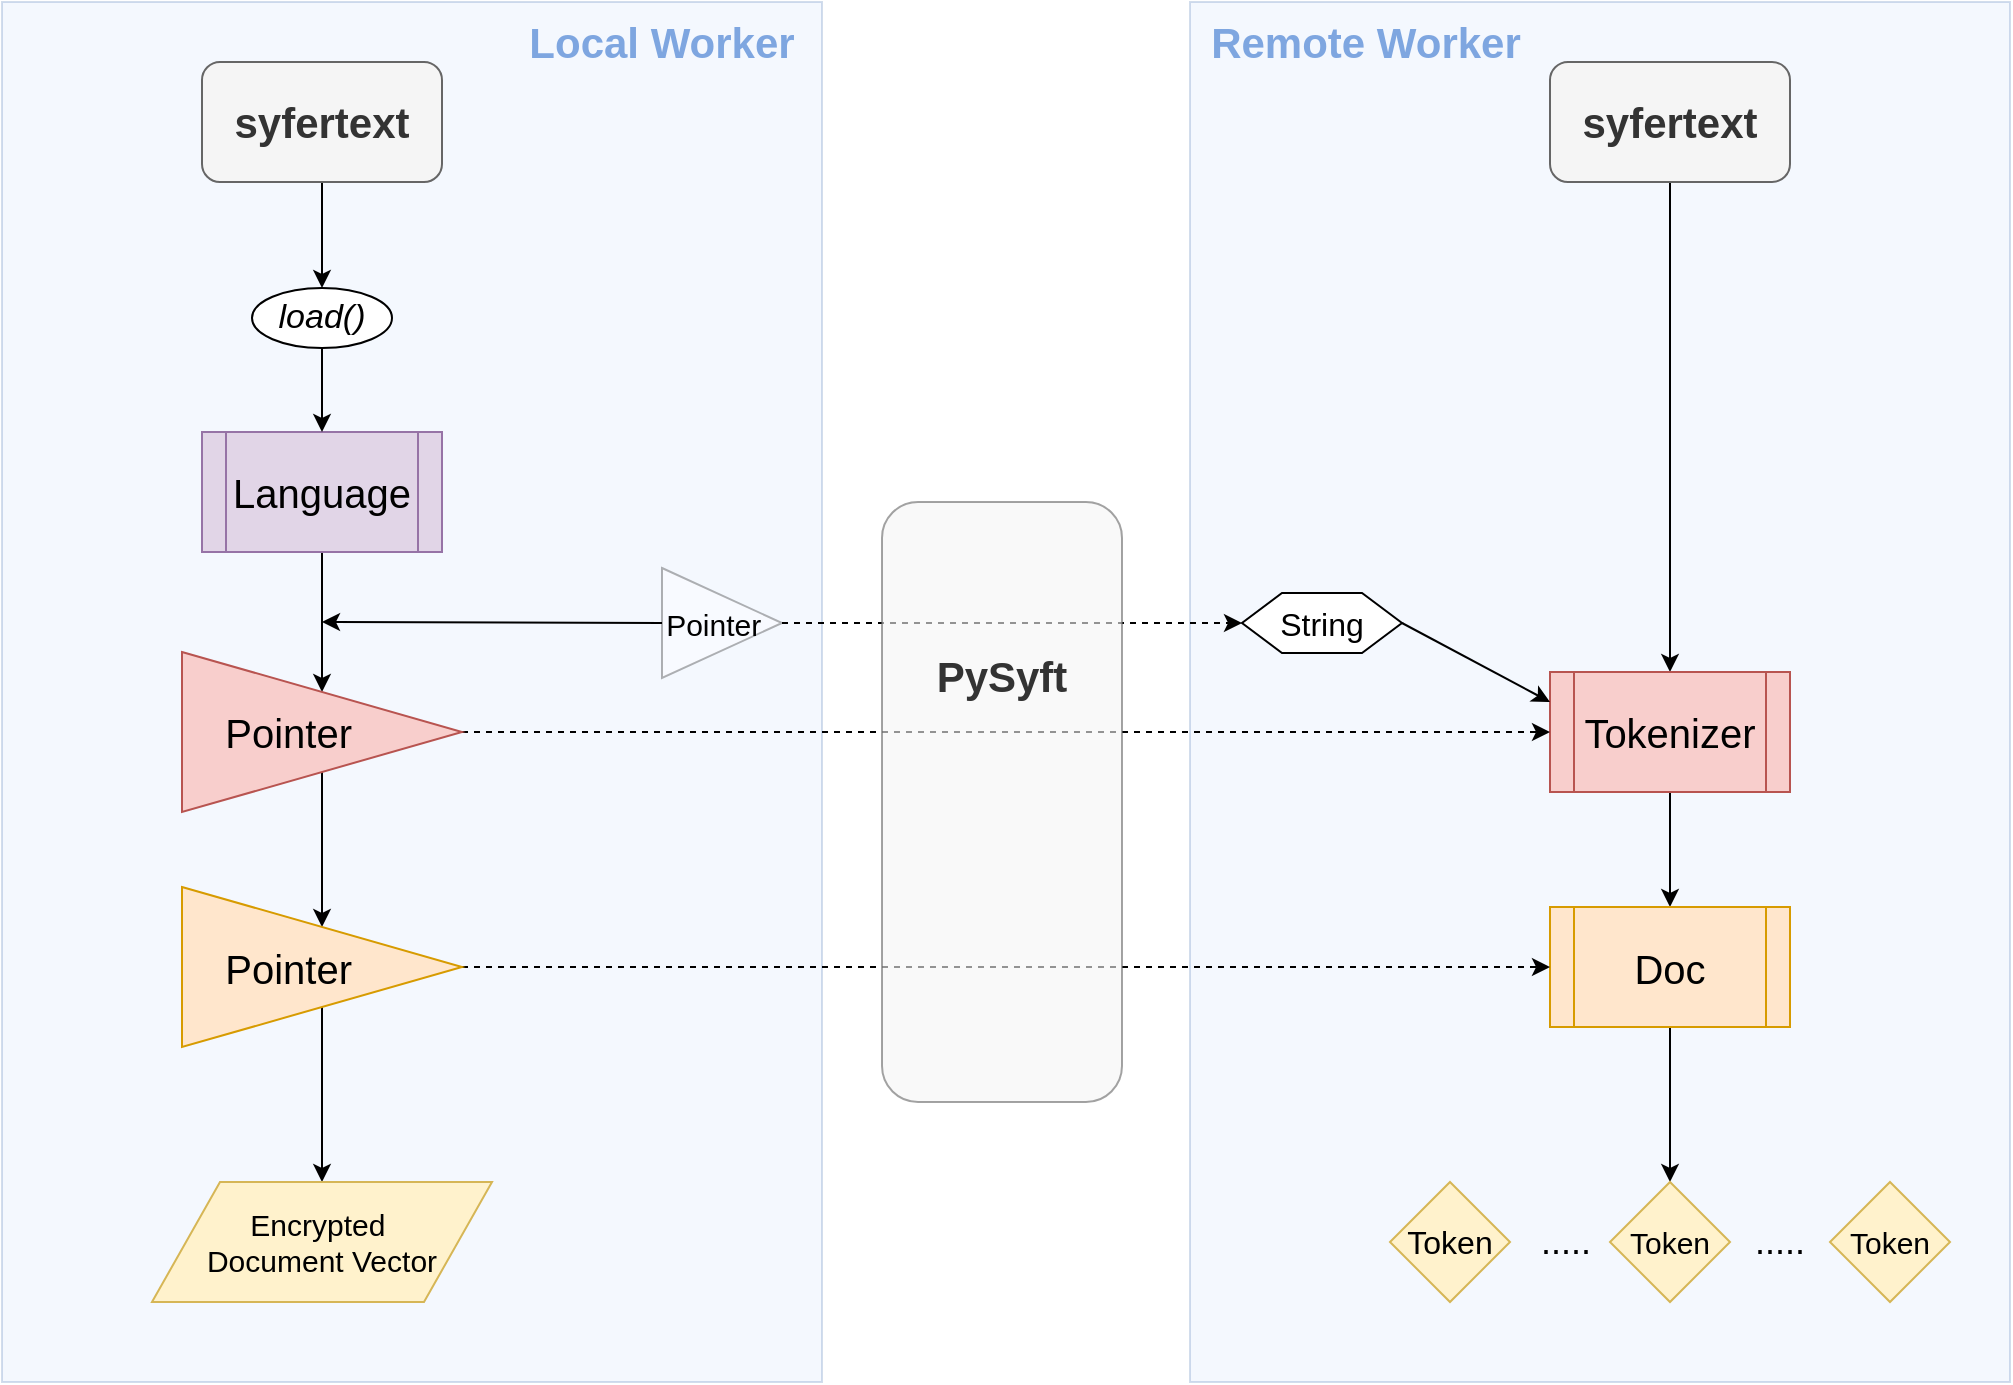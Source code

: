 <mxfile version="12.6.2" type="device"><diagram id="I4UGLH3Y9fjI7Jb8MFnZ" name="Page-1"><mxGraphModel dx="1404" dy="753" grid="1" gridSize="10" guides="1" tooltips="1" connect="1" arrows="1" fold="1" page="1" pageScale="1" pageWidth="850" pageHeight="1100" math="0" shadow="0"><root><mxCell id="0"/><mxCell id="1" parent="0"/><mxCell id="G3fQJcWq_AhpTQ81fzsq-23" value="" style="rounded=0;whiteSpace=wrap;html=1;fillColor=#dae8fc;strokeColor=#6c8ebf;opacity=30;" parent="1" vertex="1"><mxGeometry x="410" y="30" width="410" height="690" as="geometry"/></mxCell><mxCell id="G3fQJcWq_AhpTQ81fzsq-12" style="edgeStyle=orthogonalEdgeStyle;rounded=0;orthogonalLoop=1;jettySize=auto;html=1;exitX=0.5;exitY=1;exitDx=0;exitDy=0;entryX=0.5;entryY=0;entryDx=0;entryDy=0;" parent="1" source="G3fQJcWq_AhpTQ81fzsq-1" target="G3fQJcWq_AhpTQ81fzsq-4" edge="1"><mxGeometry relative="1" as="geometry"/></mxCell><mxCell id="G3fQJcWq_AhpTQ81fzsq-1" value="&lt;font style=&quot;font-size: 21px&quot;&gt;&lt;b&gt;syfertext&lt;/b&gt;&lt;/font&gt;" style="rounded=1;whiteSpace=wrap;html=1;fillColor=#f5f5f5;strokeColor=#666666;fontColor=#333333;" parent="1" vertex="1"><mxGeometry x="510" y="60" width="120" height="60" as="geometry"/></mxCell><mxCell id="G3fQJcWq_AhpTQ81fzsq-60" style="edgeStyle=none;rounded=0;orthogonalLoop=1;jettySize=auto;html=1;exitX=0.5;exitY=1;exitDx=0;exitDy=0;" parent="1" source="G3fQJcWq_AhpTQ81fzsq-3" target="G3fQJcWq_AhpTQ81fzsq-52" edge="1"><mxGeometry relative="1" as="geometry"/></mxCell><mxCell id="G3fQJcWq_AhpTQ81fzsq-3" value="&lt;span style=&quot;font-size: 20px&quot;&gt;Language&lt;/span&gt;" style="shape=process;whiteSpace=wrap;html=1;backgroundOutline=1;fillColor=#e1d5e7;strokeColor=#9673a6;" parent="1" vertex="1"><mxGeometry x="510" y="245" width="120" height="60" as="geometry"/></mxCell><mxCell id="G3fQJcWq_AhpTQ81fzsq-13" style="edgeStyle=orthogonalEdgeStyle;rounded=0;orthogonalLoop=1;jettySize=auto;html=1;exitX=0.5;exitY=1;exitDx=0;exitDy=0;entryX=0.5;entryY=0;entryDx=0;entryDy=0;" parent="1" source="G3fQJcWq_AhpTQ81fzsq-4" target="G3fQJcWq_AhpTQ81fzsq-3" edge="1"><mxGeometry relative="1" as="geometry"/></mxCell><mxCell id="G3fQJcWq_AhpTQ81fzsq-4" value="&lt;font style=&quot;font-size: 17px&quot;&gt;&lt;i&gt;load()&lt;/i&gt;&lt;/font&gt;" style="ellipse;whiteSpace=wrap;html=1;" parent="1" vertex="1"><mxGeometry x="535" y="173" width="70" height="30" as="geometry"/></mxCell><mxCell id="G3fQJcWq_AhpTQ81fzsq-24" value="&lt;font style=&quot;font-size: 21px&quot; color=&quot;#7ea6e0&quot;&gt;&lt;b&gt;Local Worker&lt;/b&gt;&lt;/font&gt;" style="text;html=1;strokeColor=none;fillColor=none;align=center;verticalAlign=middle;whiteSpace=wrap;rounded=0;opacity=30;" parent="1" vertex="1"><mxGeometry x="670" y="40" width="140" height="20" as="geometry"/></mxCell><mxCell id="G3fQJcWq_AhpTQ81fzsq-27" value="" style="rounded=0;whiteSpace=wrap;html=1;fillColor=#dae8fc;strokeColor=#6c8ebf;opacity=30;" parent="1" vertex="1"><mxGeometry x="1004" y="30" width="410" height="690" as="geometry"/></mxCell><mxCell id="G3fQJcWq_AhpTQ81fzsq-66" style="edgeStyle=none;rounded=0;orthogonalLoop=1;jettySize=auto;html=1;exitX=0.5;exitY=1;exitDx=0;exitDy=0;entryX=0.5;entryY=0;entryDx=0;entryDy=0;" parent="1" source="G3fQJcWq_AhpTQ81fzsq-29" target="G3fQJcWq_AhpTQ81fzsq-35" edge="1"><mxGeometry relative="1" as="geometry"/></mxCell><mxCell id="G3fQJcWq_AhpTQ81fzsq-29" value="&lt;font style=&quot;font-size: 21px&quot;&gt;&lt;b&gt;syfertext&lt;/b&gt;&lt;/font&gt;" style="rounded=1;whiteSpace=wrap;html=1;fillColor=#f5f5f5;strokeColor=#666666;fontColor=#333333;" parent="1" vertex="1"><mxGeometry x="1184" y="60" width="120" height="60" as="geometry"/></mxCell><mxCell id="G3fQJcWq_AhpTQ81fzsq-34" style="edgeStyle=orthogonalEdgeStyle;rounded=0;orthogonalLoop=1;jettySize=auto;html=1;exitX=0.5;exitY=1;exitDx=0;exitDy=0;entryX=0.5;entryY=0;entryDx=0;entryDy=0;" parent="1" source="G3fQJcWq_AhpTQ81fzsq-35" target="G3fQJcWq_AhpTQ81fzsq-37" edge="1"><mxGeometry relative="1" as="geometry"/></mxCell><mxCell id="G3fQJcWq_AhpTQ81fzsq-35" value="&lt;font style=&quot;font-size: 20px&quot;&gt;Tokenizer&lt;/font&gt;" style="shape=process;whiteSpace=wrap;html=1;backgroundOutline=1;fillColor=#f8cecc;strokeColor=#b85450;" parent="1" vertex="1"><mxGeometry x="1184" y="365" width="120" height="60" as="geometry"/></mxCell><mxCell id="G3fQJcWq_AhpTQ81fzsq-36" style="edgeStyle=orthogonalEdgeStyle;rounded=0;orthogonalLoop=1;jettySize=auto;html=1;exitX=0.5;exitY=1;exitDx=0;exitDy=0;entryX=0.5;entryY=0;entryDx=0;entryDy=0;" parent="1" source="G3fQJcWq_AhpTQ81fzsq-37" target="G3fQJcWq_AhpTQ81fzsq-39" edge="1"><mxGeometry relative="1" as="geometry"/></mxCell><mxCell id="G3fQJcWq_AhpTQ81fzsq-37" value="&lt;font style=&quot;font-size: 20px&quot;&gt;Doc&lt;/font&gt;" style="shape=process;whiteSpace=wrap;html=1;backgroundOutline=1;fillColor=#ffe6cc;strokeColor=#d79b00;" parent="1" vertex="1"><mxGeometry x="1184" y="482.5" width="120" height="60" as="geometry"/></mxCell><mxCell id="G3fQJcWq_AhpTQ81fzsq-38" value="&lt;font style=&quot;font-size: 16px&quot;&gt;Token&lt;/font&gt;" style="rhombus;whiteSpace=wrap;html=1;fillColor=#fff2cc;strokeColor=#d6b656;" parent="1" vertex="1"><mxGeometry x="1104" y="620" width="60" height="60" as="geometry"/></mxCell><mxCell id="G3fQJcWq_AhpTQ81fzsq-39" value="&lt;font style=&quot;font-size: 15px&quot;&gt;Token&lt;/font&gt;" style="rhombus;whiteSpace=wrap;html=1;fillColor=#fff2cc;strokeColor=#d6b656;" parent="1" vertex="1"><mxGeometry x="1214" y="620" width="60" height="60" as="geometry"/></mxCell><mxCell id="G3fQJcWq_AhpTQ81fzsq-40" value="&lt;font style=&quot;font-size: 15px&quot;&gt;Token&lt;/font&gt;" style="rhombus;whiteSpace=wrap;html=1;fillColor=#fff2cc;strokeColor=#d6b656;" parent="1" vertex="1"><mxGeometry x="1324" y="620" width="60" height="60" as="geometry"/></mxCell><mxCell id="G3fQJcWq_AhpTQ81fzsq-58" style="edgeStyle=none;rounded=0;orthogonalLoop=1;jettySize=auto;html=1;exitX=1;exitY=0.5;exitDx=0;exitDy=0;entryX=0;entryY=0.25;entryDx=0;entryDy=0;" parent="1" source="G3fQJcWq_AhpTQ81fzsq-42" target="G3fQJcWq_AhpTQ81fzsq-35" edge="1"><mxGeometry relative="1" as="geometry"/></mxCell><mxCell id="G3fQJcWq_AhpTQ81fzsq-42" value="&lt;font style=&quot;font-size: 16px&quot;&gt;String&lt;/font&gt;" style="shape=hexagon;perimeter=hexagonPerimeter2;whiteSpace=wrap;html=1;" parent="1" vertex="1"><mxGeometry x="1030" y="325.5" width="80" height="30" as="geometry"/></mxCell><mxCell id="G3fQJcWq_AhpTQ81fzsq-43" value="&lt;font style=&quot;font-size: 18px&quot;&gt;.....&lt;/font&gt;" style="text;html=1;strokeColor=none;fillColor=none;align=center;verticalAlign=middle;whiteSpace=wrap;rounded=0;" parent="1" vertex="1"><mxGeometry x="1279" y="640" width="40" height="20" as="geometry"/></mxCell><mxCell id="G3fQJcWq_AhpTQ81fzsq-44" value="&lt;font style=&quot;font-size: 18px&quot;&gt;.....&lt;/font&gt;" style="text;html=1;strokeColor=none;fillColor=none;align=center;verticalAlign=middle;whiteSpace=wrap;rounded=0;" parent="1" vertex="1"><mxGeometry x="1171.5" y="640" width="40" height="20" as="geometry"/></mxCell><mxCell id="G3fQJcWq_AhpTQ81fzsq-45" value="&lt;font style=&quot;font-size: 21px&quot; color=&quot;#7ea6e0&quot;&gt;&lt;b&gt;Remote Worker&lt;/b&gt;&lt;/font&gt;" style="text;html=1;strokeColor=none;fillColor=none;align=center;verticalAlign=middle;whiteSpace=wrap;rounded=0;opacity=30;" parent="1" vertex="1"><mxGeometry x="1011.5" y="40" width="160" height="20" as="geometry"/></mxCell><mxCell id="G3fQJcWq_AhpTQ81fzsq-49" style="edgeStyle=orthogonalEdgeStyle;rounded=0;orthogonalLoop=1;jettySize=auto;html=1;exitX=1;exitY=0.5;exitDx=0;exitDy=0;entryX=0;entryY=0.5;entryDx=0;entryDy=0;dashed=1;" parent="1" source="G3fQJcWq_AhpTQ81fzsq-48" target="G3fQJcWq_AhpTQ81fzsq-42" edge="1"><mxGeometry relative="1" as="geometry"/></mxCell><mxCell id="G3fQJcWq_AhpTQ81fzsq-61" style="edgeStyle=none;rounded=0;orthogonalLoop=1;jettySize=auto;html=1;exitX=0;exitY=0.5;exitDx=0;exitDy=0;" parent="1" source="G3fQJcWq_AhpTQ81fzsq-48" edge="1"><mxGeometry relative="1" as="geometry"><mxPoint x="570" y="340" as="targetPoint"/></mxGeometry></mxCell><mxCell id="G3fQJcWq_AhpTQ81fzsq-48" value="&lt;font style=&quot;font-size: 15px&quot;&gt;Pointer&amp;nbsp;&amp;nbsp;&lt;/font&gt;" style="triangle;whiteSpace=wrap;html=1;opacity=30;" parent="1" vertex="1"><mxGeometry x="740" y="313" width="60" height="55" as="geometry"/></mxCell><mxCell id="G3fQJcWq_AhpTQ81fzsq-57" style="edgeStyle=none;rounded=0;orthogonalLoop=1;jettySize=auto;html=1;exitX=1;exitY=0.5;exitDx=0;exitDy=0;entryX=0;entryY=0.5;entryDx=0;entryDy=0;dashed=1;" parent="1" source="G3fQJcWq_AhpTQ81fzsq-52" target="G3fQJcWq_AhpTQ81fzsq-35" edge="1"><mxGeometry relative="1" as="geometry"/></mxCell><mxCell id="G3fQJcWq_AhpTQ81fzsq-63" style="edgeStyle=none;rounded=0;orthogonalLoop=1;jettySize=auto;html=1;exitX=0.5;exitY=1;exitDx=0;exitDy=0;entryX=0.5;entryY=0;entryDx=0;entryDy=0;" parent="1" source="G3fQJcWq_AhpTQ81fzsq-52" target="G3fQJcWq_AhpTQ81fzsq-62" edge="1"><mxGeometry relative="1" as="geometry"/></mxCell><mxCell id="G3fQJcWq_AhpTQ81fzsq-52" value="&lt;font style=&quot;font-size: 20px&quot;&gt;Pointer&amp;nbsp; &amp;nbsp; &amp;nbsp;&amp;nbsp;&lt;/font&gt;" style="triangle;whiteSpace=wrap;html=1;fillColor=#f8cecc;strokeColor=#b85450;" parent="1" vertex="1"><mxGeometry x="500" y="355" width="140" height="80" as="geometry"/></mxCell><mxCell id="G3fQJcWq_AhpTQ81fzsq-64" style="edgeStyle=none;rounded=0;orthogonalLoop=1;jettySize=auto;html=1;exitX=1;exitY=0.5;exitDx=0;exitDy=0;entryX=0;entryY=0.5;entryDx=0;entryDy=0;dashed=1;" parent="1" source="G3fQJcWq_AhpTQ81fzsq-62" target="G3fQJcWq_AhpTQ81fzsq-37" edge="1"><mxGeometry relative="1" as="geometry"/></mxCell><mxCell id="G3fQJcWq_AhpTQ81fzsq-68" style="edgeStyle=none;rounded=0;orthogonalLoop=1;jettySize=auto;html=1;exitX=0.5;exitY=1;exitDx=0;exitDy=0;" parent="1" source="G3fQJcWq_AhpTQ81fzsq-62" target="G3fQJcWq_AhpTQ81fzsq-67" edge="1"><mxGeometry relative="1" as="geometry"/></mxCell><mxCell id="G3fQJcWq_AhpTQ81fzsq-62" value="&lt;font style=&quot;font-size: 20px&quot;&gt;Pointer&amp;nbsp; &amp;nbsp; &amp;nbsp;&amp;nbsp;&lt;/font&gt;" style="triangle;whiteSpace=wrap;html=1;fillColor=#ffe6cc;strokeColor=#d79b00;" parent="1" vertex="1"><mxGeometry x="500" y="472.5" width="140" height="80" as="geometry"/></mxCell><mxCell id="G3fQJcWq_AhpTQ81fzsq-65" value="&lt;font style=&quot;font-size: 21px&quot;&gt;&lt;b&gt;PySyft&lt;br&gt;&lt;br&gt;&lt;br&gt;&lt;br&gt;&lt;br&gt;&lt;br&gt;&lt;/b&gt;&lt;/font&gt;" style="rounded=1;whiteSpace=wrap;html=1;fillColor=#f5f5f5;strokeColor=#666666;fontColor=#333333;opacity=60;" parent="1" vertex="1"><mxGeometry x="850" y="280" width="120" height="300" as="geometry"/></mxCell><mxCell id="G3fQJcWq_AhpTQ81fzsq-67" value="&lt;font style=&quot;font-size: 15px&quot;&gt;Encrypted&amp;nbsp;&lt;br&gt;Document Vector&lt;/font&gt;" style="shape=parallelogram;perimeter=parallelogramPerimeter;whiteSpace=wrap;html=1;fillColor=#fff2cc;strokeColor=#d6b656;" parent="1" vertex="1"><mxGeometry x="485" y="620" width="170" height="60" as="geometry"/></mxCell></root></mxGraphModel></diagram></mxfile>